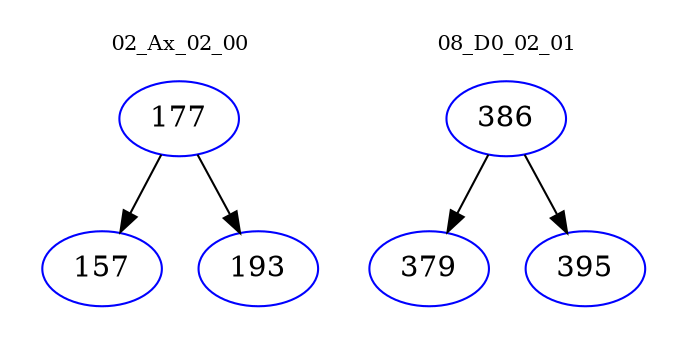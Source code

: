 digraph{
subgraph cluster_0 {
color = white
label = "02_Ax_02_00";
fontsize=10;
T0_177 [label="177", color="blue"]
T0_177 -> T0_157 [color="black"]
T0_157 [label="157", color="blue"]
T0_177 -> T0_193 [color="black"]
T0_193 [label="193", color="blue"]
}
subgraph cluster_1 {
color = white
label = "08_D0_02_01";
fontsize=10;
T1_386 [label="386", color="blue"]
T1_386 -> T1_379 [color="black"]
T1_379 [label="379", color="blue"]
T1_386 -> T1_395 [color="black"]
T1_395 [label="395", color="blue"]
}
}

